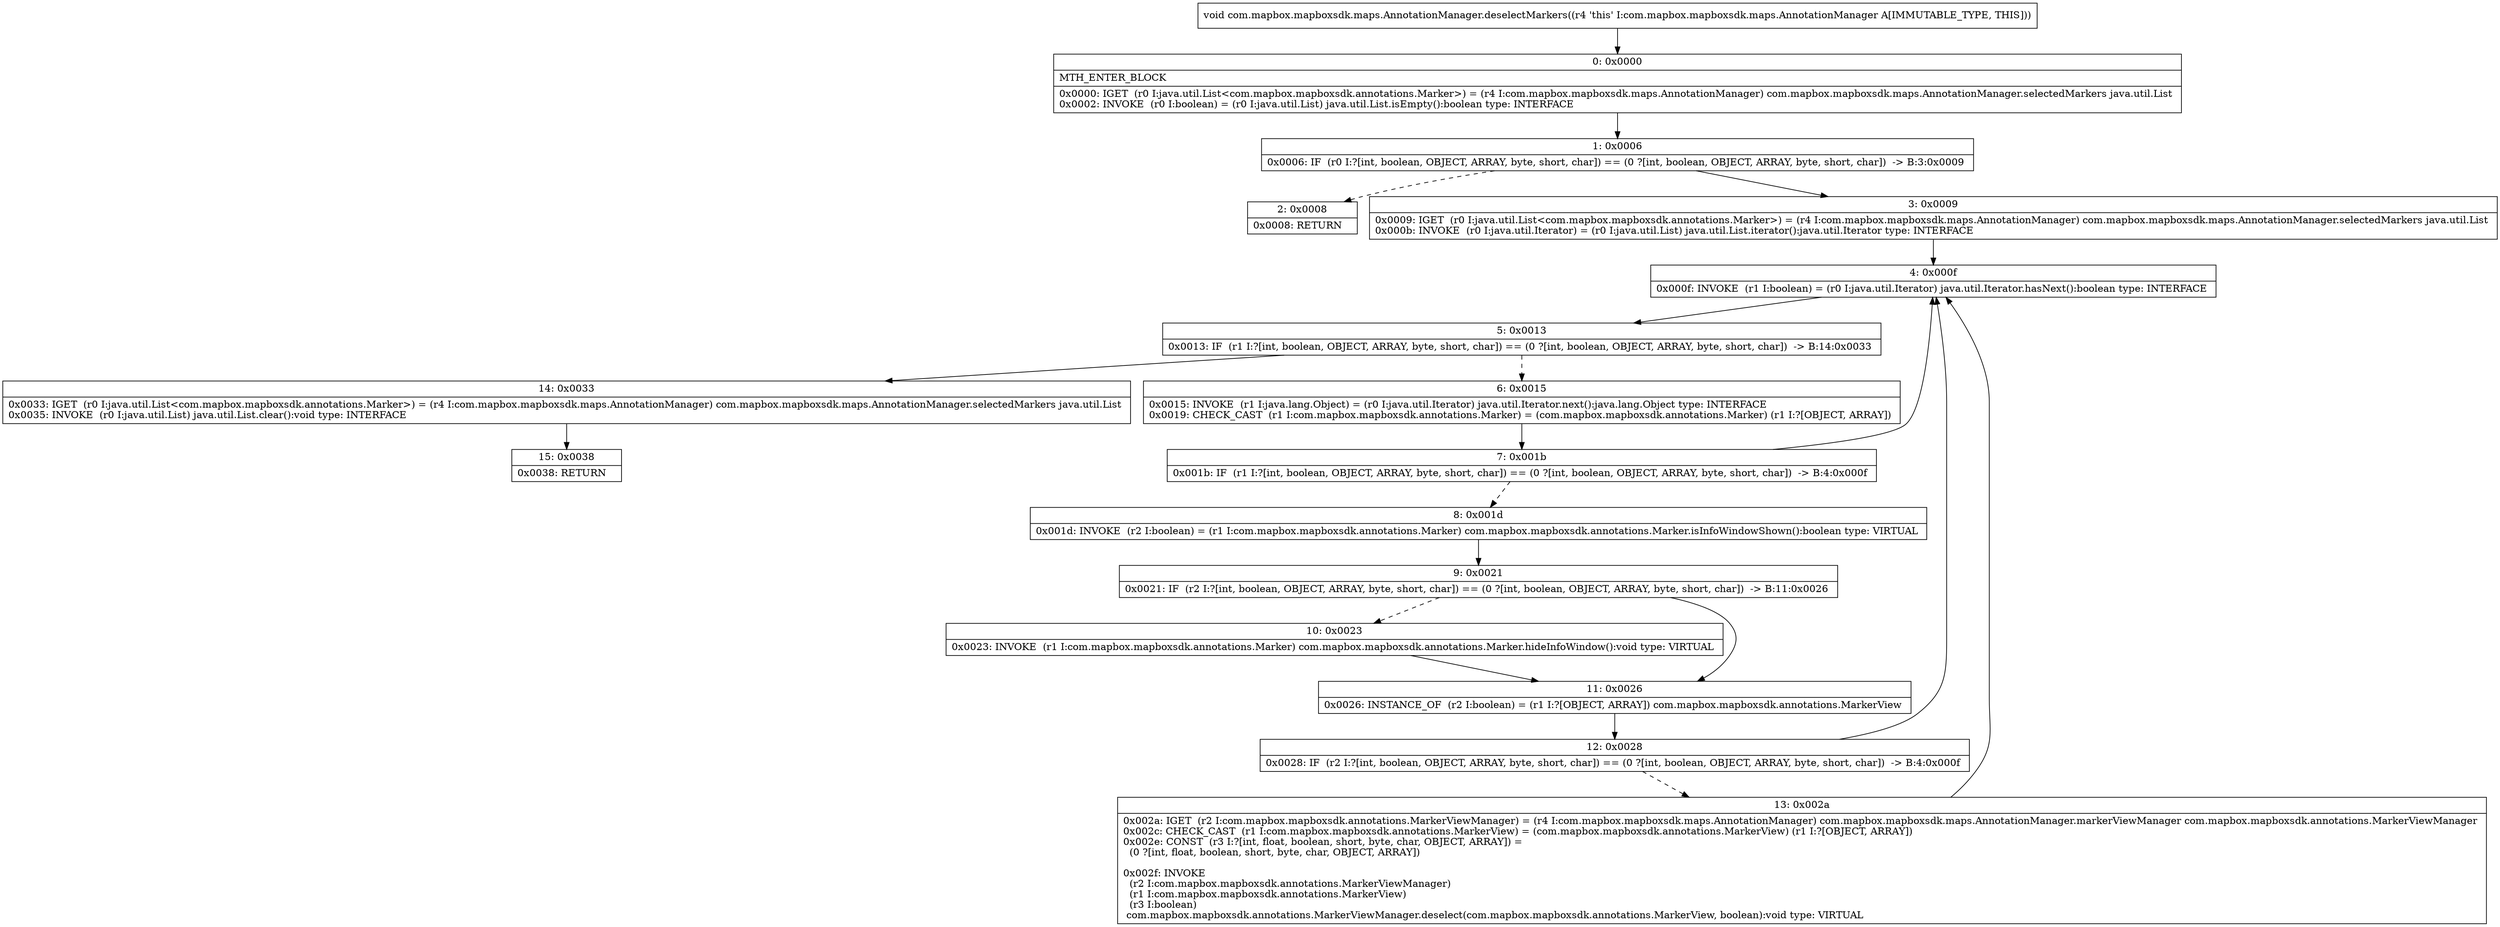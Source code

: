 digraph "CFG forcom.mapbox.mapboxsdk.maps.AnnotationManager.deselectMarkers()V" {
Node_0 [shape=record,label="{0\:\ 0x0000|MTH_ENTER_BLOCK\l|0x0000: IGET  (r0 I:java.util.List\<com.mapbox.mapboxsdk.annotations.Marker\>) = (r4 I:com.mapbox.mapboxsdk.maps.AnnotationManager) com.mapbox.mapboxsdk.maps.AnnotationManager.selectedMarkers java.util.List \l0x0002: INVOKE  (r0 I:boolean) = (r0 I:java.util.List) java.util.List.isEmpty():boolean type: INTERFACE \l}"];
Node_1 [shape=record,label="{1\:\ 0x0006|0x0006: IF  (r0 I:?[int, boolean, OBJECT, ARRAY, byte, short, char]) == (0 ?[int, boolean, OBJECT, ARRAY, byte, short, char])  \-\> B:3:0x0009 \l}"];
Node_2 [shape=record,label="{2\:\ 0x0008|0x0008: RETURN   \l}"];
Node_3 [shape=record,label="{3\:\ 0x0009|0x0009: IGET  (r0 I:java.util.List\<com.mapbox.mapboxsdk.annotations.Marker\>) = (r4 I:com.mapbox.mapboxsdk.maps.AnnotationManager) com.mapbox.mapboxsdk.maps.AnnotationManager.selectedMarkers java.util.List \l0x000b: INVOKE  (r0 I:java.util.Iterator) = (r0 I:java.util.List) java.util.List.iterator():java.util.Iterator type: INTERFACE \l}"];
Node_4 [shape=record,label="{4\:\ 0x000f|0x000f: INVOKE  (r1 I:boolean) = (r0 I:java.util.Iterator) java.util.Iterator.hasNext():boolean type: INTERFACE \l}"];
Node_5 [shape=record,label="{5\:\ 0x0013|0x0013: IF  (r1 I:?[int, boolean, OBJECT, ARRAY, byte, short, char]) == (0 ?[int, boolean, OBJECT, ARRAY, byte, short, char])  \-\> B:14:0x0033 \l}"];
Node_6 [shape=record,label="{6\:\ 0x0015|0x0015: INVOKE  (r1 I:java.lang.Object) = (r0 I:java.util.Iterator) java.util.Iterator.next():java.lang.Object type: INTERFACE \l0x0019: CHECK_CAST  (r1 I:com.mapbox.mapboxsdk.annotations.Marker) = (com.mapbox.mapboxsdk.annotations.Marker) (r1 I:?[OBJECT, ARRAY]) \l}"];
Node_7 [shape=record,label="{7\:\ 0x001b|0x001b: IF  (r1 I:?[int, boolean, OBJECT, ARRAY, byte, short, char]) == (0 ?[int, boolean, OBJECT, ARRAY, byte, short, char])  \-\> B:4:0x000f \l}"];
Node_8 [shape=record,label="{8\:\ 0x001d|0x001d: INVOKE  (r2 I:boolean) = (r1 I:com.mapbox.mapboxsdk.annotations.Marker) com.mapbox.mapboxsdk.annotations.Marker.isInfoWindowShown():boolean type: VIRTUAL \l}"];
Node_9 [shape=record,label="{9\:\ 0x0021|0x0021: IF  (r2 I:?[int, boolean, OBJECT, ARRAY, byte, short, char]) == (0 ?[int, boolean, OBJECT, ARRAY, byte, short, char])  \-\> B:11:0x0026 \l}"];
Node_10 [shape=record,label="{10\:\ 0x0023|0x0023: INVOKE  (r1 I:com.mapbox.mapboxsdk.annotations.Marker) com.mapbox.mapboxsdk.annotations.Marker.hideInfoWindow():void type: VIRTUAL \l}"];
Node_11 [shape=record,label="{11\:\ 0x0026|0x0026: INSTANCE_OF  (r2 I:boolean) = (r1 I:?[OBJECT, ARRAY]) com.mapbox.mapboxsdk.annotations.MarkerView \l}"];
Node_12 [shape=record,label="{12\:\ 0x0028|0x0028: IF  (r2 I:?[int, boolean, OBJECT, ARRAY, byte, short, char]) == (0 ?[int, boolean, OBJECT, ARRAY, byte, short, char])  \-\> B:4:0x000f \l}"];
Node_13 [shape=record,label="{13\:\ 0x002a|0x002a: IGET  (r2 I:com.mapbox.mapboxsdk.annotations.MarkerViewManager) = (r4 I:com.mapbox.mapboxsdk.maps.AnnotationManager) com.mapbox.mapboxsdk.maps.AnnotationManager.markerViewManager com.mapbox.mapboxsdk.annotations.MarkerViewManager \l0x002c: CHECK_CAST  (r1 I:com.mapbox.mapboxsdk.annotations.MarkerView) = (com.mapbox.mapboxsdk.annotations.MarkerView) (r1 I:?[OBJECT, ARRAY]) \l0x002e: CONST  (r3 I:?[int, float, boolean, short, byte, char, OBJECT, ARRAY]) = \l  (0 ?[int, float, boolean, short, byte, char, OBJECT, ARRAY])\l \l0x002f: INVOKE  \l  (r2 I:com.mapbox.mapboxsdk.annotations.MarkerViewManager)\l  (r1 I:com.mapbox.mapboxsdk.annotations.MarkerView)\l  (r3 I:boolean)\l com.mapbox.mapboxsdk.annotations.MarkerViewManager.deselect(com.mapbox.mapboxsdk.annotations.MarkerView, boolean):void type: VIRTUAL \l}"];
Node_14 [shape=record,label="{14\:\ 0x0033|0x0033: IGET  (r0 I:java.util.List\<com.mapbox.mapboxsdk.annotations.Marker\>) = (r4 I:com.mapbox.mapboxsdk.maps.AnnotationManager) com.mapbox.mapboxsdk.maps.AnnotationManager.selectedMarkers java.util.List \l0x0035: INVOKE  (r0 I:java.util.List) java.util.List.clear():void type: INTERFACE \l}"];
Node_15 [shape=record,label="{15\:\ 0x0038|0x0038: RETURN   \l}"];
MethodNode[shape=record,label="{void com.mapbox.mapboxsdk.maps.AnnotationManager.deselectMarkers((r4 'this' I:com.mapbox.mapboxsdk.maps.AnnotationManager A[IMMUTABLE_TYPE, THIS])) }"];
MethodNode -> Node_0;
Node_0 -> Node_1;
Node_1 -> Node_2[style=dashed];
Node_1 -> Node_3;
Node_3 -> Node_4;
Node_4 -> Node_5;
Node_5 -> Node_6[style=dashed];
Node_5 -> Node_14;
Node_6 -> Node_7;
Node_7 -> Node_4;
Node_7 -> Node_8[style=dashed];
Node_8 -> Node_9;
Node_9 -> Node_10[style=dashed];
Node_9 -> Node_11;
Node_10 -> Node_11;
Node_11 -> Node_12;
Node_12 -> Node_4;
Node_12 -> Node_13[style=dashed];
Node_13 -> Node_4;
Node_14 -> Node_15;
}

